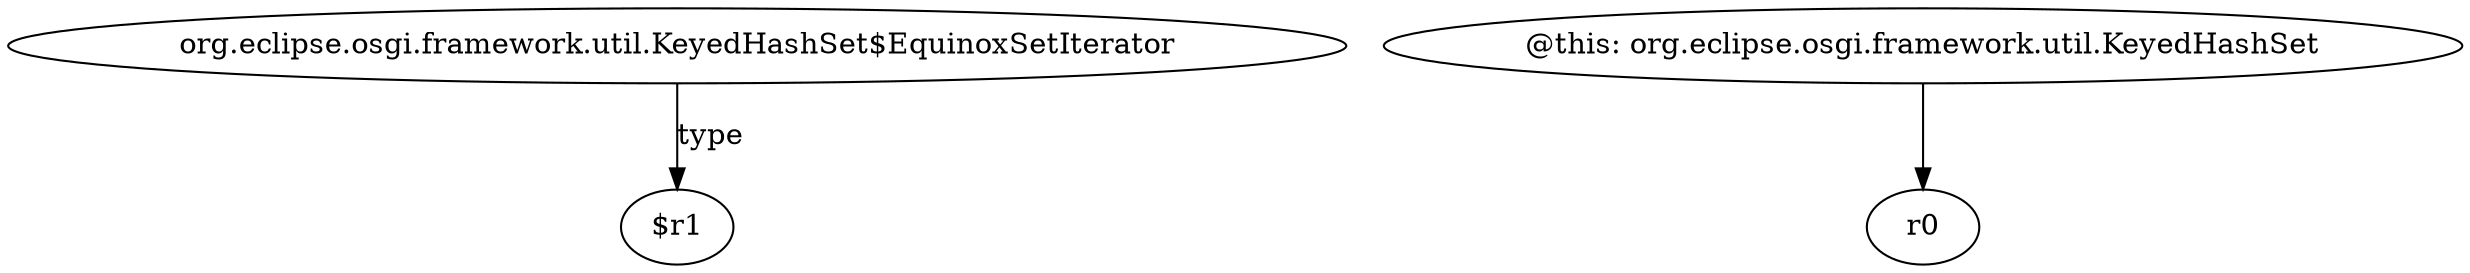 digraph g {
0[label="org.eclipse.osgi.framework.util.KeyedHashSet$EquinoxSetIterator"]
1[label="$r1"]
0->1[label="type"]
2[label="@this: org.eclipse.osgi.framework.util.KeyedHashSet"]
3[label="r0"]
2->3[label=""]
}